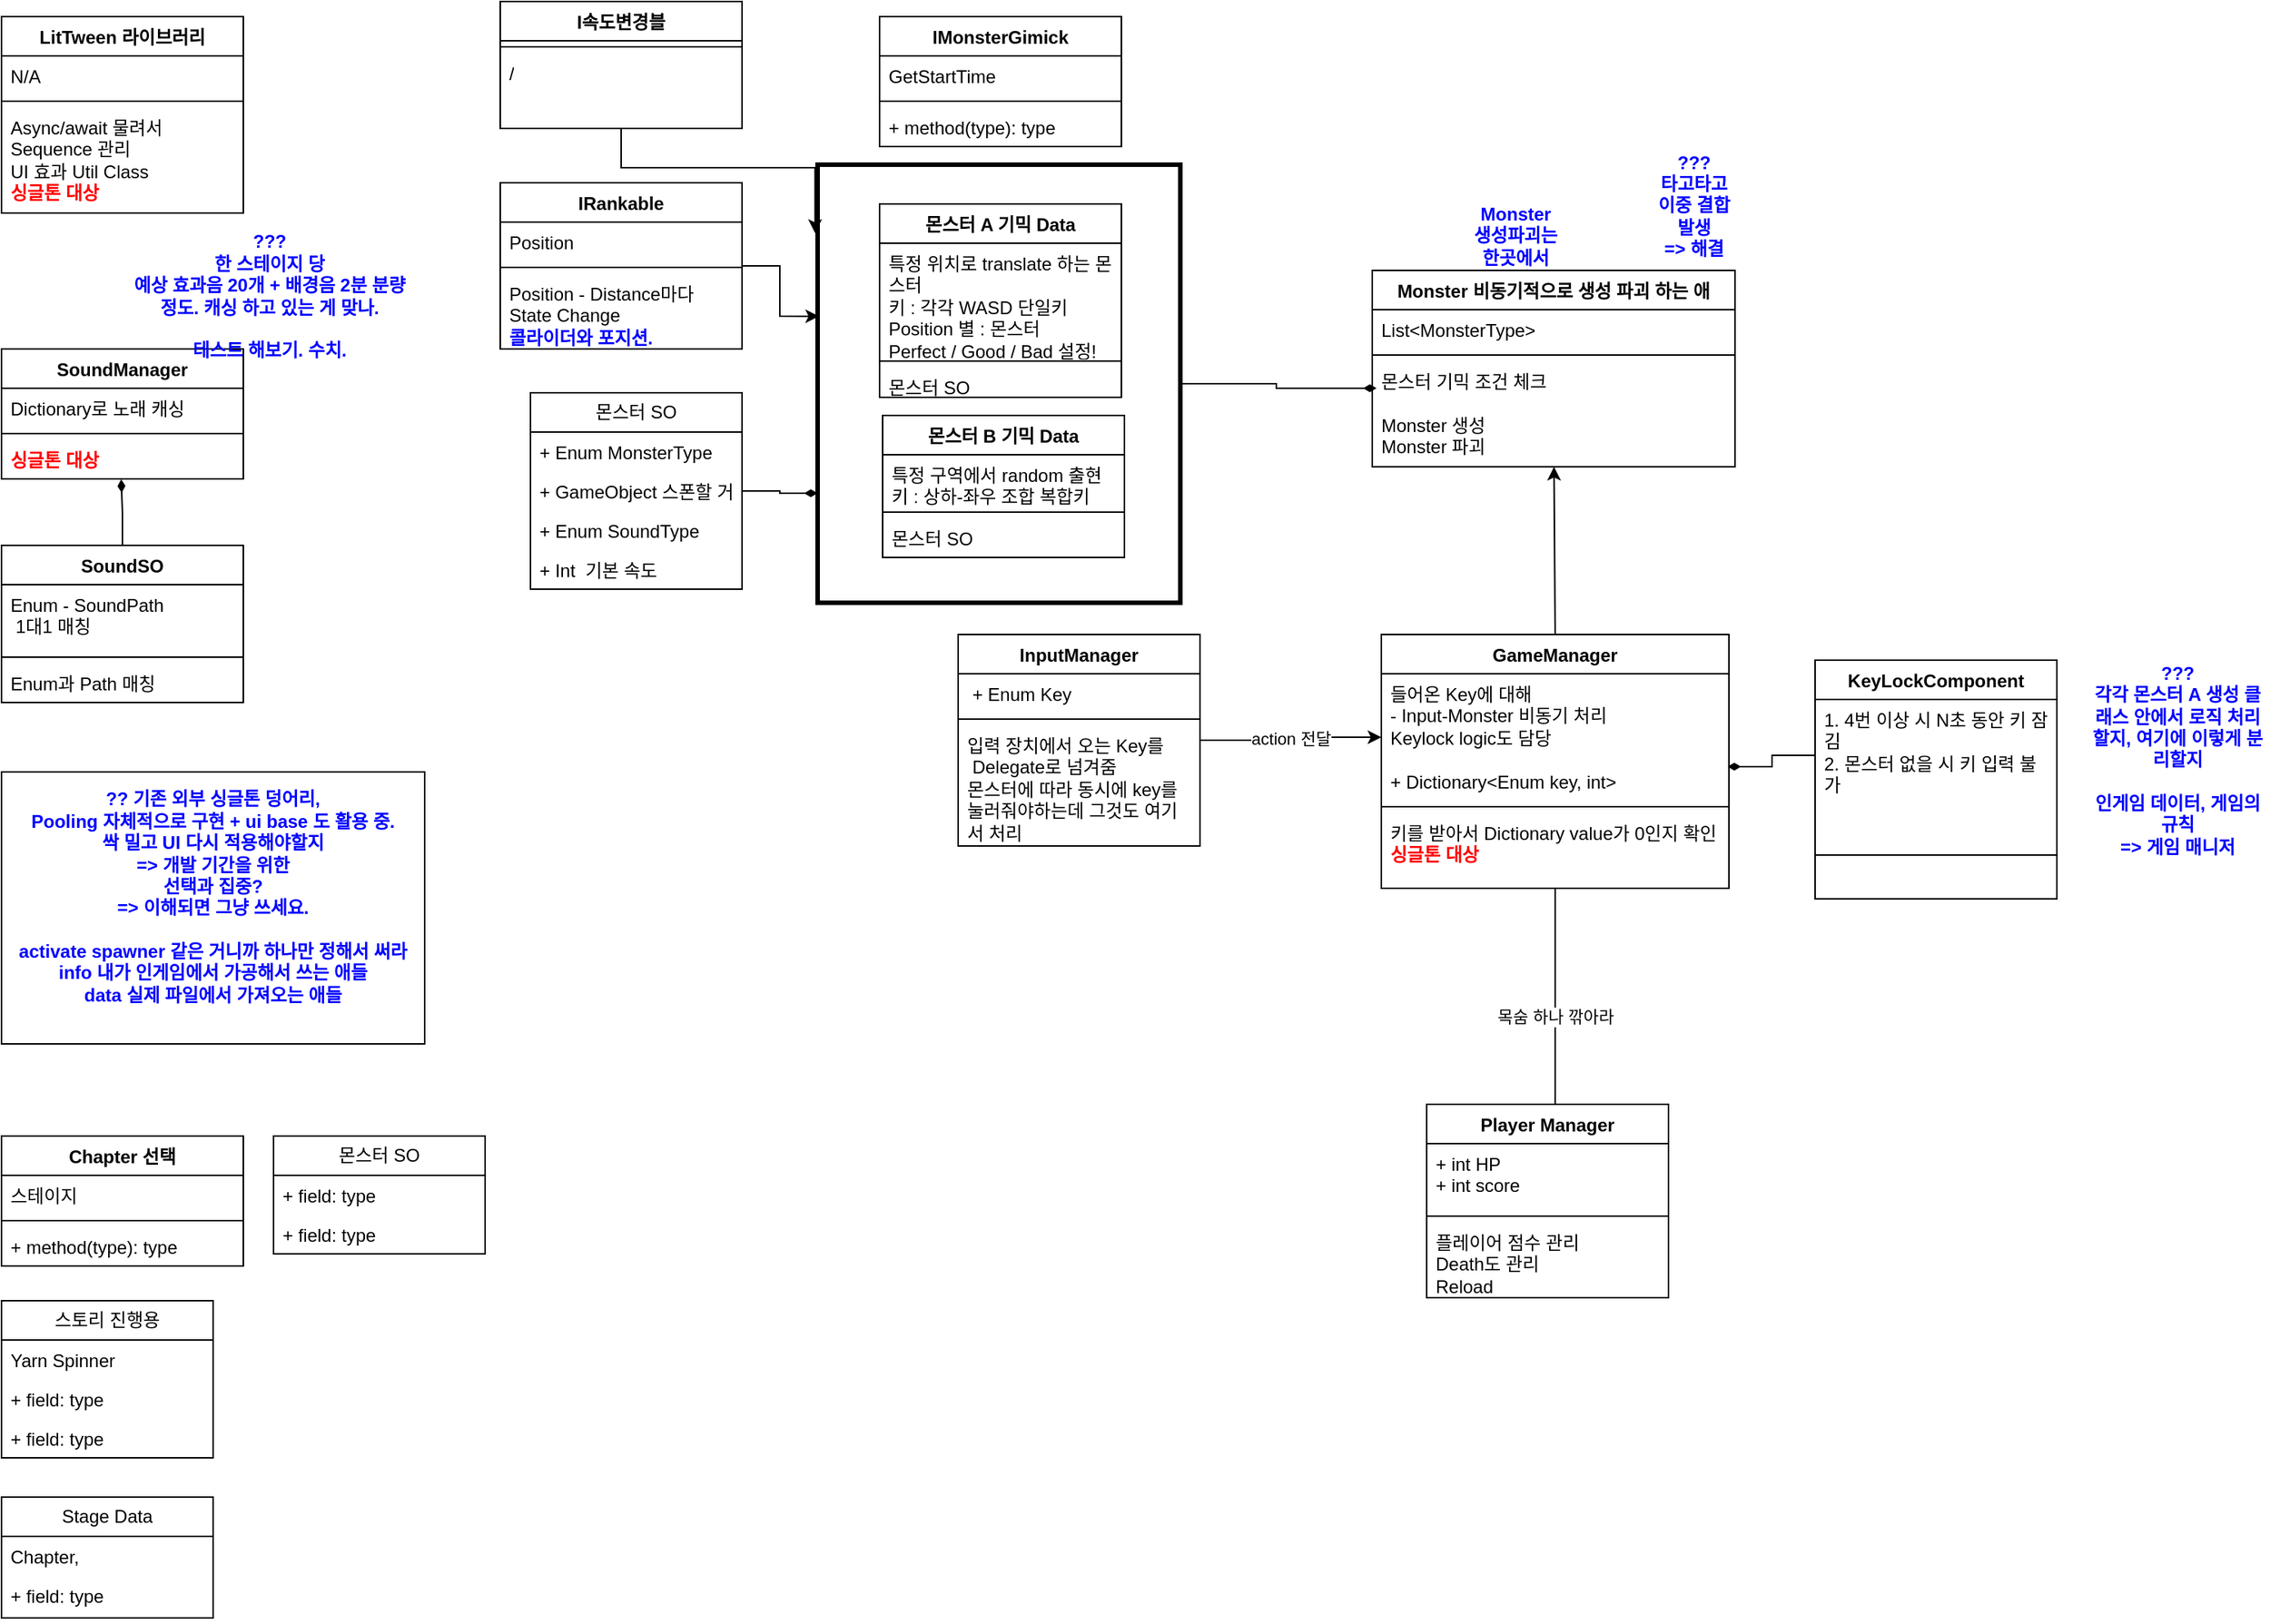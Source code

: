 <mxfile version="28.0.7">
  <diagram id="C5RBs43oDa-KdzZeNtuy" name="Page-1">
    <mxGraphModel dx="1432" dy="289" grid="1" gridSize="10" guides="1" tooltips="1" connect="1" arrows="1" fold="1" page="1" pageScale="1" pageWidth="827" pageHeight="1169" math="0" shadow="0">
      <root>
        <mxCell id="WIyWlLk6GJQsqaUBKTNV-0" />
        <mxCell id="WIyWlLk6GJQsqaUBKTNV-1" parent="WIyWlLk6GJQsqaUBKTNV-0" />
        <mxCell id="eRDrsS0399DTs5JLJluZ-113" value="" style="rounded=0;whiteSpace=wrap;html=1;fillColor=none;strokeWidth=3;" vertex="1" parent="WIyWlLk6GJQsqaUBKTNV-1">
          <mxGeometry x="-220" y="178" width="240" height="290" as="geometry" />
        </mxCell>
        <mxCell id="eRDrsS0399DTs5JLJluZ-138" style="edgeStyle=orthogonalEdgeStyle;rounded=0;orthogonalLoop=1;jettySize=auto;html=1;entryX=0;entryY=0.75;entryDx=0;entryDy=0;endArrow=diamondThin;endFill=1;" edge="1" parent="WIyWlLk6GJQsqaUBKTNV-1" source="eRDrsS0399DTs5JLJluZ-15" target="eRDrsS0399DTs5JLJluZ-113">
          <mxGeometry relative="1" as="geometry" />
        </mxCell>
        <mxCell id="eRDrsS0399DTs5JLJluZ-15" value="몬스터 SO" style="swimlane;fontStyle=0;childLayout=stackLayout;horizontal=1;startSize=26;fillColor=none;horizontalStack=0;resizeParent=1;resizeParentMax=0;resizeLast=0;collapsible=1;marginBottom=0;whiteSpace=wrap;html=1;" vertex="1" parent="WIyWlLk6GJQsqaUBKTNV-1">
          <mxGeometry x="-410" y="329" width="140" height="130" as="geometry" />
        </mxCell>
        <mxCell id="eRDrsS0399DTs5JLJluZ-16" value="+ Enum MonsterType" style="text;strokeColor=none;fillColor=none;align=left;verticalAlign=top;spacingLeft=4;spacingRight=4;overflow=hidden;rotatable=0;points=[[0,0.5],[1,0.5]];portConstraint=eastwest;whiteSpace=wrap;html=1;" vertex="1" parent="eRDrsS0399DTs5JLJluZ-15">
          <mxGeometry y="26" width="140" height="26" as="geometry" />
        </mxCell>
        <mxCell id="eRDrsS0399DTs5JLJluZ-17" value="+ GameObject 스폰할 거" style="text;strokeColor=none;fillColor=none;align=left;verticalAlign=top;spacingLeft=4;spacingRight=4;overflow=hidden;rotatable=0;points=[[0,0.5],[1,0.5]];portConstraint=eastwest;whiteSpace=wrap;html=1;" vertex="1" parent="eRDrsS0399DTs5JLJluZ-15">
          <mxGeometry y="52" width="140" height="26" as="geometry" />
        </mxCell>
        <mxCell id="eRDrsS0399DTs5JLJluZ-18" value="+ Enum SoundType" style="text;strokeColor=none;fillColor=none;align=left;verticalAlign=top;spacingLeft=4;spacingRight=4;overflow=hidden;rotatable=0;points=[[0,0.5],[1,0.5]];portConstraint=eastwest;whiteSpace=wrap;html=1;" vertex="1" parent="eRDrsS0399DTs5JLJluZ-15">
          <mxGeometry y="78" width="140" height="26" as="geometry" />
        </mxCell>
        <mxCell id="eRDrsS0399DTs5JLJluZ-130" value="+ Int&amp;nbsp; 기본 속도" style="text;strokeColor=none;fillColor=none;align=left;verticalAlign=top;spacingLeft=4;spacingRight=4;overflow=hidden;rotatable=0;points=[[0,0.5],[1,0.5]];portConstraint=eastwest;whiteSpace=wrap;html=1;" vertex="1" parent="eRDrsS0399DTs5JLJluZ-15">
          <mxGeometry y="104" width="140" height="26" as="geometry" />
        </mxCell>
        <mxCell id="eRDrsS0399DTs5JLJluZ-143" value="action 전달" style="edgeStyle=orthogonalEdgeStyle;rounded=0;orthogonalLoop=1;jettySize=auto;html=1;entryX=0;entryY=0.5;entryDx=0;entryDy=0;" edge="1" parent="WIyWlLk6GJQsqaUBKTNV-1" source="eRDrsS0399DTs5JLJluZ-20" target="eRDrsS0399DTs5JLJluZ-140">
          <mxGeometry relative="1" as="geometry" />
        </mxCell>
        <mxCell id="eRDrsS0399DTs5JLJluZ-20" value="InputManager" style="swimlane;fontStyle=1;align=center;verticalAlign=top;childLayout=stackLayout;horizontal=1;startSize=26;horizontalStack=0;resizeParent=1;resizeParentMax=0;resizeLast=0;collapsible=1;marginBottom=0;whiteSpace=wrap;html=1;" vertex="1" parent="WIyWlLk6GJQsqaUBKTNV-1">
          <mxGeometry x="-127" y="489" width="160" height="140" as="geometry" />
        </mxCell>
        <mxCell id="eRDrsS0399DTs5JLJluZ-21" value="&amp;nbsp;+ Enum Key" style="text;strokeColor=none;fillColor=none;align=left;verticalAlign=top;spacingLeft=4;spacingRight=4;overflow=hidden;rotatable=0;points=[[0,0.5],[1,0.5]];portConstraint=eastwest;whiteSpace=wrap;html=1;" vertex="1" parent="eRDrsS0399DTs5JLJluZ-20">
          <mxGeometry y="26" width="160" height="26" as="geometry" />
        </mxCell>
        <mxCell id="eRDrsS0399DTs5JLJluZ-22" value="" style="line;strokeWidth=1;fillColor=none;align=left;verticalAlign=middle;spacingTop=-1;spacingLeft=3;spacingRight=3;rotatable=0;labelPosition=right;points=[];portConstraint=eastwest;strokeColor=inherit;" vertex="1" parent="eRDrsS0399DTs5JLJluZ-20">
          <mxGeometry y="52" width="160" height="8" as="geometry" />
        </mxCell>
        <mxCell id="eRDrsS0399DTs5JLJluZ-23" value="입력 장치에서 오는 Key를&amp;nbsp;&lt;br&gt;&amp;nbsp;Delegate로 넘겨줌&lt;br&gt;몬스터에 따라 동시에 key를 눌러줘야하는데 그것도 여기서 처리" style="text;strokeColor=none;fillColor=none;align=left;verticalAlign=top;spacingLeft=4;spacingRight=4;overflow=hidden;rotatable=0;points=[[0,0.5],[1,0.5]];portConstraint=eastwest;whiteSpace=wrap;html=1;" vertex="1" parent="eRDrsS0399DTs5JLJluZ-20">
          <mxGeometry y="60" width="160" height="80" as="geometry" />
        </mxCell>
        <mxCell id="eRDrsS0399DTs5JLJluZ-66" value="목숨 하나 깎아라" style="edgeStyle=orthogonalEdgeStyle;rounded=0;orthogonalLoop=1;jettySize=auto;html=1;" edge="1" parent="WIyWlLk6GJQsqaUBKTNV-1" source="eRDrsS0399DTs5JLJluZ-142" target="eRDrsS0399DTs5JLJluZ-62">
          <mxGeometry relative="1" as="geometry">
            <Array as="points">
              <mxPoint x="268" y="750" />
              <mxPoint x="268" y="750" />
            </Array>
          </mxGeometry>
        </mxCell>
        <mxCell id="eRDrsS0399DTs5JLJluZ-41" value="&lt;b&gt;&lt;font style=&quot;color: rgb(0, 0, 255);&quot;&gt;???&lt;br&gt;타고타고&lt;br&gt;이중 결합 발생&lt;br&gt;=&amp;gt; 해결&lt;/font&gt;&lt;/b&gt;" style="text;html=1;align=center;verticalAlign=middle;whiteSpace=wrap;rounded=0;" vertex="1" parent="WIyWlLk6GJQsqaUBKTNV-1">
          <mxGeometry x="330" y="190" width="60" height="30" as="geometry" />
        </mxCell>
        <mxCell id="eRDrsS0399DTs5JLJluZ-47" value="LitTween 라이브러리" style="swimlane;fontStyle=1;align=center;verticalAlign=top;childLayout=stackLayout;horizontal=1;startSize=26;horizontalStack=0;resizeParent=1;resizeParentMax=0;resizeLast=0;collapsible=1;marginBottom=0;whiteSpace=wrap;html=1;" vertex="1" parent="WIyWlLk6GJQsqaUBKTNV-1">
          <mxGeometry x="-760" y="80" width="160" height="130" as="geometry" />
        </mxCell>
        <mxCell id="eRDrsS0399DTs5JLJluZ-48" value="N/A" style="text;strokeColor=none;fillColor=none;align=left;verticalAlign=top;spacingLeft=4;spacingRight=4;overflow=hidden;rotatable=0;points=[[0,0.5],[1,0.5]];portConstraint=eastwest;whiteSpace=wrap;html=1;" vertex="1" parent="eRDrsS0399DTs5JLJluZ-47">
          <mxGeometry y="26" width="160" height="26" as="geometry" />
        </mxCell>
        <mxCell id="eRDrsS0399DTs5JLJluZ-49" value="" style="line;strokeWidth=1;fillColor=none;align=left;verticalAlign=middle;spacingTop=-1;spacingLeft=3;spacingRight=3;rotatable=0;labelPosition=right;points=[];portConstraint=eastwest;strokeColor=inherit;" vertex="1" parent="eRDrsS0399DTs5JLJluZ-47">
          <mxGeometry y="52" width="160" height="8" as="geometry" />
        </mxCell>
        <mxCell id="eRDrsS0399DTs5JLJluZ-50" value="Async/await 물려서&lt;br&gt;Sequence 관리&lt;div&gt;UI 효과 Util Class&lt;/div&gt;&lt;div&gt;&lt;b&gt;&lt;font style=&quot;color: rgb(255, 0, 0);&quot;&gt;싱글톤 대상&lt;/font&gt;&lt;/b&gt;&lt;/div&gt;" style="text;strokeColor=none;fillColor=none;align=left;verticalAlign=top;spacingLeft=4;spacingRight=4;overflow=hidden;rotatable=0;points=[[0,0.5],[1,0.5]];portConstraint=eastwest;whiteSpace=wrap;html=1;" vertex="1" parent="eRDrsS0399DTs5JLJluZ-47">
          <mxGeometry y="60" width="160" height="70" as="geometry" />
        </mxCell>
        <mxCell id="eRDrsS0399DTs5JLJluZ-51" value="SoundManager" style="swimlane;fontStyle=1;align=center;verticalAlign=top;childLayout=stackLayout;horizontal=1;startSize=26;horizontalStack=0;resizeParent=1;resizeParentMax=0;resizeLast=0;collapsible=1;marginBottom=0;whiteSpace=wrap;html=1;" vertex="1" parent="WIyWlLk6GJQsqaUBKTNV-1">
          <mxGeometry x="-760" y="300" width="160" height="86" as="geometry" />
        </mxCell>
        <mxCell id="eRDrsS0399DTs5JLJluZ-52" value="Dictionary로 노래 캐싱" style="text;strokeColor=none;fillColor=none;align=left;verticalAlign=top;spacingLeft=4;spacingRight=4;overflow=hidden;rotatable=0;points=[[0,0.5],[1,0.5]];portConstraint=eastwest;whiteSpace=wrap;html=1;" vertex="1" parent="eRDrsS0399DTs5JLJluZ-51">
          <mxGeometry y="26" width="160" height="26" as="geometry" />
        </mxCell>
        <mxCell id="eRDrsS0399DTs5JLJluZ-53" value="" style="line;strokeWidth=1;fillColor=none;align=left;verticalAlign=middle;spacingTop=-1;spacingLeft=3;spacingRight=3;rotatable=0;labelPosition=right;points=[];portConstraint=eastwest;strokeColor=inherit;" vertex="1" parent="eRDrsS0399DTs5JLJluZ-51">
          <mxGeometry y="52" width="160" height="8" as="geometry" />
        </mxCell>
        <mxCell id="eRDrsS0399DTs5JLJluZ-54" value="&lt;div&gt;&lt;b style=&quot;background-color: transparent; color: light-dark(rgb(0, 0, 0), rgb(255, 255, 255));&quot;&gt;&lt;font style=&quot;color: rgb(255, 0, 0);&quot;&gt;싱글톤 대상&lt;/font&gt;&lt;/b&gt;&lt;/div&gt;" style="text;strokeColor=none;fillColor=none;align=left;verticalAlign=top;spacingLeft=4;spacingRight=4;overflow=hidden;rotatable=0;points=[[0,0.5],[1,0.5]];portConstraint=eastwest;whiteSpace=wrap;html=1;" vertex="1" parent="eRDrsS0399DTs5JLJluZ-51">
          <mxGeometry y="60" width="160" height="26" as="geometry" />
        </mxCell>
        <mxCell id="eRDrsS0399DTs5JLJluZ-55" value="SoundSO" style="swimlane;fontStyle=1;align=center;verticalAlign=top;childLayout=stackLayout;horizontal=1;startSize=26;horizontalStack=0;resizeParent=1;resizeParentMax=0;resizeLast=0;collapsible=1;marginBottom=0;whiteSpace=wrap;html=1;" vertex="1" parent="WIyWlLk6GJQsqaUBKTNV-1">
          <mxGeometry x="-760" y="430" width="160" height="104" as="geometry" />
        </mxCell>
        <mxCell id="eRDrsS0399DTs5JLJluZ-56" value="Enum - SoundPath&lt;br&gt;&amp;nbsp;1대1 매칭" style="text;strokeColor=none;fillColor=none;align=left;verticalAlign=top;spacingLeft=4;spacingRight=4;overflow=hidden;rotatable=0;points=[[0,0.5],[1,0.5]];portConstraint=eastwest;whiteSpace=wrap;html=1;" vertex="1" parent="eRDrsS0399DTs5JLJluZ-55">
          <mxGeometry y="26" width="160" height="44" as="geometry" />
        </mxCell>
        <mxCell id="eRDrsS0399DTs5JLJluZ-57" value="" style="line;strokeWidth=1;fillColor=none;align=left;verticalAlign=middle;spacingTop=-1;spacingLeft=3;spacingRight=3;rotatable=0;labelPosition=right;points=[];portConstraint=eastwest;strokeColor=inherit;" vertex="1" parent="eRDrsS0399DTs5JLJluZ-55">
          <mxGeometry y="70" width="160" height="8" as="geometry" />
        </mxCell>
        <mxCell id="eRDrsS0399DTs5JLJluZ-58" value="&lt;font style=&quot;color: rgb(0, 0, 0);&quot;&gt;Enum과 Path 매칭&lt;/font&gt;" style="text;strokeColor=none;fillColor=none;align=left;verticalAlign=top;spacingLeft=4;spacingRight=4;overflow=hidden;rotatable=0;points=[[0,0.5],[1,0.5]];portConstraint=eastwest;whiteSpace=wrap;html=1;" vertex="1" parent="eRDrsS0399DTs5JLJluZ-55">
          <mxGeometry y="78" width="160" height="26" as="geometry" />
        </mxCell>
        <mxCell id="eRDrsS0399DTs5JLJluZ-59" style="edgeStyle=orthogonalEdgeStyle;rounded=0;orthogonalLoop=1;jettySize=auto;html=1;entryX=0.495;entryY=1.011;entryDx=0;entryDy=0;entryPerimeter=0;endArrow=diamondThin;endFill=1;" edge="1" parent="WIyWlLk6GJQsqaUBKTNV-1" source="eRDrsS0399DTs5JLJluZ-55" target="eRDrsS0399DTs5JLJluZ-54">
          <mxGeometry relative="1" as="geometry" />
        </mxCell>
        <mxCell id="eRDrsS0399DTs5JLJluZ-61" value="Player Manager" style="swimlane;fontStyle=1;align=center;verticalAlign=top;childLayout=stackLayout;horizontal=1;startSize=26;horizontalStack=0;resizeParent=1;resizeParentMax=0;resizeLast=0;collapsible=1;marginBottom=0;whiteSpace=wrap;html=1;" vertex="1" parent="WIyWlLk6GJQsqaUBKTNV-1">
          <mxGeometry x="183" y="800" width="160" height="128" as="geometry" />
        </mxCell>
        <mxCell id="eRDrsS0399DTs5JLJluZ-62" value="+ int HP&lt;br&gt;+ int score" style="text;strokeColor=none;fillColor=none;align=left;verticalAlign=top;spacingLeft=4;spacingRight=4;overflow=hidden;rotatable=0;points=[[0,0.5],[1,0.5]];portConstraint=eastwest;whiteSpace=wrap;html=1;" vertex="1" parent="eRDrsS0399DTs5JLJluZ-61">
          <mxGeometry y="26" width="160" height="44" as="geometry" />
        </mxCell>
        <mxCell id="eRDrsS0399DTs5JLJluZ-63" value="" style="line;strokeWidth=1;fillColor=none;align=left;verticalAlign=middle;spacingTop=-1;spacingLeft=3;spacingRight=3;rotatable=0;labelPosition=right;points=[];portConstraint=eastwest;strokeColor=inherit;" vertex="1" parent="eRDrsS0399DTs5JLJluZ-61">
          <mxGeometry y="70" width="160" height="8" as="geometry" />
        </mxCell>
        <mxCell id="eRDrsS0399DTs5JLJluZ-64" value="플레이어 점수 관리&lt;br&gt;Death도 관리&lt;br&gt;Reload" style="text;strokeColor=none;fillColor=none;align=left;verticalAlign=top;spacingLeft=4;spacingRight=4;overflow=hidden;rotatable=0;points=[[0,0.5],[1,0.5]];portConstraint=eastwest;whiteSpace=wrap;html=1;" vertex="1" parent="eRDrsS0399DTs5JLJluZ-61">
          <mxGeometry y="78" width="160" height="50" as="geometry" />
        </mxCell>
        <mxCell id="eRDrsS0399DTs5JLJluZ-68" value="&lt;b&gt;&lt;font style=&quot;color: rgb(0, 0, 255);&quot;&gt;?? 기존 외부 싱글톤 덩어리,&lt;br&gt;Pooling 자체적으로 구현 + ui base 도 활용 중.&lt;br&gt;싹 밀고 UI 다시 적용해야할지&lt;br&gt;=&amp;gt; 개발 기간을 위한 &lt;br&gt;선택과 집중?&lt;br&gt;&lt;/font&gt;&lt;/b&gt;&lt;div&gt;&lt;b&gt;&lt;font style=&quot;color: rgb(0, 0, 255);&quot;&gt;=&amp;gt; 이해되면 그냥 쓰세요.&lt;/font&gt;&lt;/b&gt;&lt;/div&gt;&lt;div&gt;&lt;b&gt;&lt;font style=&quot;color: rgb(0, 0, 255);&quot;&gt;&lt;br&gt;&lt;/font&gt;&lt;/b&gt;&lt;/div&gt;&lt;div&gt;&lt;font style=&quot;color: rgb(0, 0, 255);&quot;&gt;&lt;div style=&quot;&quot;&gt;&lt;font color=&quot;#0000ff&quot;&gt;&lt;b&gt;activate spawner 같은 거니까 하나만 정해서 써라&lt;/b&gt;&lt;/font&gt;&lt;/div&gt;&lt;div style=&quot;&quot;&gt;&lt;font color=&quot;#0000ff&quot;&gt;&lt;b&gt;info 내가 인게임에서 가공해서 쓰는 애들&lt;/b&gt;&lt;/font&gt;&lt;/div&gt;&lt;div style=&quot;&quot;&gt;&lt;font color=&quot;#0000ff&quot;&gt;&lt;b&gt;data 실제 파일에서 가져오는 애들&lt;/b&gt;&lt;/font&gt;&lt;/div&gt;&lt;div style=&quot;color: light-dark(rgb(0, 0, 255), rgb(205, 205, 255)); font-weight: bold;&quot;&gt;&lt;br&gt;&lt;/div&gt;&lt;/font&gt;&lt;/div&gt;" style="rounded=0;whiteSpace=wrap;html=1;" vertex="1" parent="WIyWlLk6GJQsqaUBKTNV-1">
          <mxGeometry x="-760" y="580" width="280" height="180" as="geometry" />
        </mxCell>
        <mxCell id="eRDrsS0399DTs5JLJluZ-74" value="&lt;b&gt;&lt;font&gt;&lt;font style=&quot;color: rgb(0, 0, 255);&quot;&gt;???&lt;br&gt;한 스테이지 당 &lt;br&gt;예상 효과음 20개 + 배경음 2분 분량 정도. 캐싱 하고 있는 게 맞나.&lt;br&gt;&lt;br&gt;테스트 해보기. 수치.&lt;/font&gt;&lt;br&gt;&lt;/font&gt;&lt;/b&gt;" style="text;html=1;align=center;verticalAlign=middle;whiteSpace=wrap;rounded=0;" vertex="1" parent="WIyWlLk6GJQsqaUBKTNV-1">
          <mxGeometry x="-680" y="250" width="195" height="30" as="geometry" />
        </mxCell>
        <mxCell id="eRDrsS0399DTs5JLJluZ-76" value="KeyLockComponent" style="swimlane;fontStyle=1;align=center;verticalAlign=top;childLayout=stackLayout;horizontal=1;startSize=26;horizontalStack=0;resizeParent=1;resizeParentMax=0;resizeLast=0;collapsible=1;marginBottom=0;whiteSpace=wrap;html=1;" vertex="1" parent="WIyWlLk6GJQsqaUBKTNV-1">
          <mxGeometry x="440" y="506" width="160" height="158" as="geometry" />
        </mxCell>
        <mxCell id="eRDrsS0399DTs5JLJluZ-77" value="1. 4번 이상 시 N초 동안 키 잠김&lt;br&gt;2. 몬스터 없을 시 키 입력 불가" style="text;strokeColor=none;fillColor=none;align=left;verticalAlign=top;spacingLeft=4;spacingRight=4;overflow=hidden;rotatable=0;points=[[0,0.5],[1,0.5]];portConstraint=eastwest;whiteSpace=wrap;html=1;" vertex="1" parent="eRDrsS0399DTs5JLJluZ-76">
          <mxGeometry y="26" width="160" height="74" as="geometry" />
        </mxCell>
        <mxCell id="eRDrsS0399DTs5JLJluZ-78" value="" style="line;strokeWidth=1;fillColor=none;align=left;verticalAlign=middle;spacingTop=-1;spacingLeft=3;spacingRight=3;rotatable=0;labelPosition=right;points=[];portConstraint=eastwest;strokeColor=inherit;" vertex="1" parent="eRDrsS0399DTs5JLJluZ-76">
          <mxGeometry y="100" width="160" height="58" as="geometry" />
        </mxCell>
        <mxCell id="eRDrsS0399DTs5JLJluZ-84" value="&lt;b&gt;&lt;font style=&quot;color: rgb(0, 0, 255);&quot;&gt;???&lt;br&gt;각각 몬스터 A 생성 클래스 안에서 로직 처리할지, 여기에 이렇게 분리할지&lt;br&gt;&lt;br&gt;인게임 데이터, 게임의 규칙&lt;br&gt;&lt;/font&gt;&lt;/b&gt;&lt;div&gt;&lt;b&gt;&lt;font style=&quot;color: rgb(0, 0, 255);&quot;&gt;=&amp;gt; 게임 매니저&lt;/font&gt;&lt;/b&gt;&lt;/div&gt;" style="text;html=1;align=center;verticalAlign=middle;whiteSpace=wrap;rounded=0;" vertex="1" parent="WIyWlLk6GJQsqaUBKTNV-1">
          <mxGeometry x="620" y="559" width="120" height="26" as="geometry" />
        </mxCell>
        <mxCell id="eRDrsS0399DTs5JLJluZ-87" value="&lt;span style=&quot;text-wrap-mode: nowrap;&quot;&gt;&lt;b&gt;&lt;font style=&quot;color: rgb(0, 0, 255);&quot;&gt;Monster 생성파괴는 한곳에서 하기!&lt;/font&gt;&lt;/b&gt;&lt;/span&gt;" style="text;html=1;align=center;verticalAlign=middle;whiteSpace=wrap;rounded=0;" vertex="1" parent="WIyWlLk6GJQsqaUBKTNV-1">
          <mxGeometry x="212" y="217" width="60" height="30" as="geometry" />
        </mxCell>
        <mxCell id="eRDrsS0399DTs5JLJluZ-95" value="몬스터 A 기믹 Data" style="swimlane;fontStyle=1;align=center;verticalAlign=top;childLayout=stackLayout;horizontal=1;startSize=26;horizontalStack=0;resizeParent=1;resizeParentMax=0;resizeLast=0;collapsible=1;marginBottom=0;whiteSpace=wrap;html=1;" vertex="1" parent="WIyWlLk6GJQsqaUBKTNV-1">
          <mxGeometry x="-179" y="204" width="160" height="128" as="geometry" />
        </mxCell>
        <mxCell id="eRDrsS0399DTs5JLJluZ-96" value="&lt;span style=&quot;text-wrap-mode: nowrap;&quot;&gt;특정 위치로 translate 하는 몬스터&lt;/span&gt;&lt;br style=&quot;padding: 0px; margin: 0px; text-wrap-mode: nowrap;&quot;&gt;&lt;span style=&quot;text-wrap-mode: nowrap;&quot;&gt;키 : 각각 WASD 단일키&lt;/span&gt;&lt;br style=&quot;padding: 0px; margin: 0px; text-wrap-mode: nowrap;&quot;&gt;&lt;span style=&quot;text-wrap-mode: nowrap;&quot;&gt;Position 별 : 몬스터&amp;nbsp;&lt;/span&gt;&lt;br style=&quot;padding: 0px; margin: 0px; text-wrap-mode: nowrap;&quot;&gt;&lt;span style=&quot;text-wrap-mode: nowrap;&quot;&gt;Perfect / Good / Bad 설정!&lt;br&gt;&lt;/span&gt;" style="text;strokeColor=none;fillColor=none;align=left;verticalAlign=top;spacingLeft=4;spacingRight=4;overflow=hidden;rotatable=0;points=[[0,0.5],[1,0.5]];portConstraint=eastwest;whiteSpace=wrap;html=1;" vertex="1" parent="eRDrsS0399DTs5JLJluZ-95">
          <mxGeometry y="26" width="160" height="74" as="geometry" />
        </mxCell>
        <mxCell id="eRDrsS0399DTs5JLJluZ-97" value="" style="line;strokeWidth=1;fillColor=none;align=left;verticalAlign=middle;spacingTop=-1;spacingLeft=3;spacingRight=3;rotatable=0;labelPosition=right;points=[];portConstraint=eastwest;strokeColor=inherit;" vertex="1" parent="eRDrsS0399DTs5JLJluZ-95">
          <mxGeometry y="100" width="160" height="8" as="geometry" />
        </mxCell>
        <mxCell id="eRDrsS0399DTs5JLJluZ-98" value="&lt;span style=&quot;text-wrap-mode: nowrap;&quot;&gt;몬스터 SO&lt;/span&gt;" style="text;strokeColor=none;fillColor=none;align=left;verticalAlign=top;spacingLeft=4;spacingRight=4;overflow=hidden;rotatable=0;points=[[0,0.5],[1,0.5]];portConstraint=eastwest;whiteSpace=wrap;html=1;" vertex="1" parent="eRDrsS0399DTs5JLJluZ-95">
          <mxGeometry y="108" width="160" height="20" as="geometry" />
        </mxCell>
        <mxCell id="eRDrsS0399DTs5JLJluZ-100" value="&lt;span style=&quot;text-wrap-mode: nowrap;&quot;&gt;몬스터 B 기믹 Data&lt;/span&gt;" style="swimlane;fontStyle=1;align=center;verticalAlign=top;childLayout=stackLayout;horizontal=1;startSize=26;horizontalStack=0;resizeParent=1;resizeParentMax=0;resizeLast=0;collapsible=1;marginBottom=0;whiteSpace=wrap;html=1;" vertex="1" parent="WIyWlLk6GJQsqaUBKTNV-1">
          <mxGeometry x="-177" y="344" width="160" height="94" as="geometry" />
        </mxCell>
        <mxCell id="eRDrsS0399DTs5JLJluZ-101" value="&lt;span style=&quot;text-wrap-mode: nowrap;&quot;&gt;특정 구역에서 random 출현&lt;/span&gt;&lt;br style=&quot;padding: 0px; margin: 0px; text-wrap-mode: nowrap;&quot;&gt;&lt;span style=&quot;text-wrap-mode: nowrap;&quot;&gt;키 : 상하-좌우 조합 복합키&lt;/span&gt;" style="text;strokeColor=none;fillColor=none;align=left;verticalAlign=top;spacingLeft=4;spacingRight=4;overflow=hidden;rotatable=0;points=[[0,0.5],[1,0.5]];portConstraint=eastwest;whiteSpace=wrap;html=1;" vertex="1" parent="eRDrsS0399DTs5JLJluZ-100">
          <mxGeometry y="26" width="160" height="34" as="geometry" />
        </mxCell>
        <mxCell id="eRDrsS0399DTs5JLJluZ-102" value="" style="line;strokeWidth=1;fillColor=none;align=left;verticalAlign=middle;spacingTop=-1;spacingLeft=3;spacingRight=3;rotatable=0;labelPosition=right;points=[];portConstraint=eastwest;strokeColor=inherit;" vertex="1" parent="eRDrsS0399DTs5JLJluZ-100">
          <mxGeometry y="60" width="160" height="8" as="geometry" />
        </mxCell>
        <mxCell id="eRDrsS0399DTs5JLJluZ-103" value="&lt;span style=&quot;text-wrap-mode: nowrap;&quot;&gt;몬스터 SO&lt;/span&gt;" style="text;strokeColor=none;fillColor=none;align=left;verticalAlign=top;spacingLeft=4;spacingRight=4;overflow=hidden;rotatable=0;points=[[0,0.5],[1,0.5]];portConstraint=eastwest;whiteSpace=wrap;html=1;" vertex="1" parent="eRDrsS0399DTs5JLJluZ-100">
          <mxGeometry y="68" width="160" height="26" as="geometry" />
        </mxCell>
        <mxCell id="eRDrsS0399DTs5JLJluZ-104" value="Monster 비동기적으로 생성 파괴 하는 애" style="swimlane;fontStyle=1;align=center;verticalAlign=top;childLayout=stackLayout;horizontal=1;startSize=26;horizontalStack=0;resizeParent=1;resizeParentMax=0;resizeLast=0;collapsible=1;marginBottom=0;whiteSpace=wrap;html=1;" vertex="1" parent="WIyWlLk6GJQsqaUBKTNV-1">
          <mxGeometry x="147" y="248" width="240" height="130" as="geometry" />
        </mxCell>
        <mxCell id="eRDrsS0399DTs5JLJluZ-105" value="List&amp;lt;MonsterType&amp;gt;" style="text;strokeColor=none;fillColor=none;align=left;verticalAlign=top;spacingLeft=4;spacingRight=4;overflow=hidden;rotatable=0;points=[[0,0.5],[1,0.5]];portConstraint=eastwest;whiteSpace=wrap;html=1;" vertex="1" parent="eRDrsS0399DTs5JLJluZ-104">
          <mxGeometry y="26" width="240" height="26" as="geometry" />
        </mxCell>
        <mxCell id="eRDrsS0399DTs5JLJluZ-106" value="" style="line;strokeWidth=1;fillColor=none;align=left;verticalAlign=middle;spacingTop=-1;spacingLeft=3;spacingRight=3;rotatable=0;labelPosition=right;points=[];portConstraint=eastwest;strokeColor=inherit;" vertex="1" parent="eRDrsS0399DTs5JLJluZ-104">
          <mxGeometry y="52" width="240" height="8" as="geometry" />
        </mxCell>
        <mxCell id="eRDrsS0399DTs5JLJluZ-107" value="몬스터 기믹 조건 체크&lt;br&gt;&lt;br&gt;Monster 생성&lt;div&gt;Monster 파괴&lt;br&gt;&lt;/div&gt;" style="text;strokeColor=none;fillColor=none;align=left;verticalAlign=top;spacingLeft=4;spacingRight=4;overflow=hidden;rotatable=0;points=[[0,0.5],[1,0.5]];portConstraint=eastwest;whiteSpace=wrap;html=1;" vertex="1" parent="eRDrsS0399DTs5JLJluZ-104">
          <mxGeometry y="60" width="240" height="70" as="geometry" />
        </mxCell>
        <mxCell id="eRDrsS0399DTs5JLJluZ-108" value="IMonsterGimick" style="swimlane;fontStyle=1;align=center;verticalAlign=top;childLayout=stackLayout;horizontal=1;startSize=26;horizontalStack=0;resizeParent=1;resizeParentMax=0;resizeLast=0;collapsible=1;marginBottom=0;whiteSpace=wrap;html=1;" vertex="1" parent="WIyWlLk6GJQsqaUBKTNV-1">
          <mxGeometry x="-179" y="80" width="160" height="86" as="geometry" />
        </mxCell>
        <mxCell id="eRDrsS0399DTs5JLJluZ-109" value="GetStartTime" style="text;strokeColor=none;fillColor=none;align=left;verticalAlign=top;spacingLeft=4;spacingRight=4;overflow=hidden;rotatable=0;points=[[0,0.5],[1,0.5]];portConstraint=eastwest;whiteSpace=wrap;html=1;" vertex="1" parent="eRDrsS0399DTs5JLJluZ-108">
          <mxGeometry y="26" width="160" height="26" as="geometry" />
        </mxCell>
        <mxCell id="eRDrsS0399DTs5JLJluZ-110" value="" style="line;strokeWidth=1;fillColor=none;align=left;verticalAlign=middle;spacingTop=-1;spacingLeft=3;spacingRight=3;rotatable=0;labelPosition=right;points=[];portConstraint=eastwest;strokeColor=inherit;" vertex="1" parent="eRDrsS0399DTs5JLJluZ-108">
          <mxGeometry y="52" width="160" height="8" as="geometry" />
        </mxCell>
        <mxCell id="eRDrsS0399DTs5JLJluZ-111" value="+ method(type): type" style="text;strokeColor=none;fillColor=none;align=left;verticalAlign=top;spacingLeft=4;spacingRight=4;overflow=hidden;rotatable=0;points=[[0,0.5],[1,0.5]];portConstraint=eastwest;whiteSpace=wrap;html=1;" vertex="1" parent="eRDrsS0399DTs5JLJluZ-108">
          <mxGeometry y="60" width="160" height="26" as="geometry" />
        </mxCell>
        <mxCell id="eRDrsS0399DTs5JLJluZ-120" style="edgeStyle=orthogonalEdgeStyle;rounded=0;orthogonalLoop=1;jettySize=auto;html=1;exitX=1;exitY=0.5;exitDx=0;exitDy=0;entryX=0.012;entryY=0.257;entryDx=0;entryDy=0;entryPerimeter=0;endArrow=diamondThin;endFill=1;" edge="1" parent="WIyWlLk6GJQsqaUBKTNV-1" source="eRDrsS0399DTs5JLJluZ-113" target="eRDrsS0399DTs5JLJluZ-107">
          <mxGeometry relative="1" as="geometry" />
        </mxCell>
        <mxCell id="eRDrsS0399DTs5JLJluZ-121" value="IRankable" style="swimlane;fontStyle=1;align=center;verticalAlign=top;childLayout=stackLayout;horizontal=1;startSize=26;horizontalStack=0;resizeParent=1;resizeParentMax=0;resizeLast=0;collapsible=1;marginBottom=0;whiteSpace=wrap;html=1;" vertex="1" parent="WIyWlLk6GJQsqaUBKTNV-1">
          <mxGeometry x="-430" y="190" width="160" height="110" as="geometry" />
        </mxCell>
        <mxCell id="eRDrsS0399DTs5JLJluZ-122" value="Position" style="text;strokeColor=none;fillColor=none;align=left;verticalAlign=top;spacingLeft=4;spacingRight=4;overflow=hidden;rotatable=0;points=[[0,0.5],[1,0.5]];portConstraint=eastwest;whiteSpace=wrap;html=1;" vertex="1" parent="eRDrsS0399DTs5JLJluZ-121">
          <mxGeometry y="26" width="160" height="26" as="geometry" />
        </mxCell>
        <mxCell id="eRDrsS0399DTs5JLJluZ-123" value="" style="line;strokeWidth=1;fillColor=none;align=left;verticalAlign=middle;spacingTop=-1;spacingLeft=3;spacingRight=3;rotatable=0;labelPosition=right;points=[];portConstraint=eastwest;strokeColor=inherit;" vertex="1" parent="eRDrsS0399DTs5JLJluZ-121">
          <mxGeometry y="52" width="160" height="8" as="geometry" />
        </mxCell>
        <mxCell id="eRDrsS0399DTs5JLJluZ-124" value="Position - Distance마다&amp;nbsp;&lt;br&gt;State Change&lt;br&gt;&lt;b style=&quot;text-align: center;&quot;&gt;&lt;font style=&quot;color: rgb(0, 0, 255);&quot;&gt;콜라이더와 포지션.&amp;nbsp;&lt;/font&gt;&lt;/b&gt;" style="text;strokeColor=none;fillColor=none;align=left;verticalAlign=top;spacingLeft=4;spacingRight=4;overflow=hidden;rotatable=0;points=[[0,0.5],[1,0.5]];portConstraint=eastwest;whiteSpace=wrap;html=1;" vertex="1" parent="eRDrsS0399DTs5JLJluZ-121">
          <mxGeometry y="60" width="160" height="50" as="geometry" />
        </mxCell>
        <mxCell id="eRDrsS0399DTs5JLJluZ-131" value="I속도변경블" style="swimlane;fontStyle=1;align=center;verticalAlign=top;childLayout=stackLayout;horizontal=1;startSize=26;horizontalStack=0;resizeParent=1;resizeParentMax=0;resizeLast=0;collapsible=1;marginBottom=0;whiteSpace=wrap;html=1;" vertex="1" parent="WIyWlLk6GJQsqaUBKTNV-1">
          <mxGeometry x="-430" y="70" width="160" height="84" as="geometry" />
        </mxCell>
        <mxCell id="eRDrsS0399DTs5JLJluZ-133" value="" style="line;strokeWidth=1;fillColor=none;align=left;verticalAlign=middle;spacingTop=-1;spacingLeft=3;spacingRight=3;rotatable=0;labelPosition=right;points=[];portConstraint=eastwest;strokeColor=inherit;" vertex="1" parent="eRDrsS0399DTs5JLJluZ-131">
          <mxGeometry y="26" width="160" height="8" as="geometry" />
        </mxCell>
        <mxCell id="eRDrsS0399DTs5JLJluZ-134" value="/" style="text;strokeColor=none;fillColor=none;align=left;verticalAlign=top;spacingLeft=4;spacingRight=4;overflow=hidden;rotatable=0;points=[[0,0.5],[1,0.5]];portConstraint=eastwest;whiteSpace=wrap;html=1;" vertex="1" parent="eRDrsS0399DTs5JLJluZ-131">
          <mxGeometry y="34" width="160" height="50" as="geometry" />
        </mxCell>
        <mxCell id="eRDrsS0399DTs5JLJluZ-136" style="edgeStyle=orthogonalEdgeStyle;rounded=0;orthogonalLoop=1;jettySize=auto;html=1;entryX=0.004;entryY=0.346;entryDx=0;entryDy=0;entryPerimeter=0;" edge="1" parent="WIyWlLk6GJQsqaUBKTNV-1" source="eRDrsS0399DTs5JLJluZ-121" target="eRDrsS0399DTs5JLJluZ-113">
          <mxGeometry relative="1" as="geometry" />
        </mxCell>
        <mxCell id="eRDrsS0399DTs5JLJluZ-137" style="edgeStyle=orthogonalEdgeStyle;rounded=0;orthogonalLoop=1;jettySize=auto;html=1;entryX=-0.007;entryY=0.156;entryDx=0;entryDy=0;entryPerimeter=0;" edge="1" parent="WIyWlLk6GJQsqaUBKTNV-1" source="eRDrsS0399DTs5JLJluZ-134" target="eRDrsS0399DTs5JLJluZ-113">
          <mxGeometry relative="1" as="geometry">
            <Array as="points">
              <mxPoint x="-350" y="180" />
              <mxPoint x="-222" y="180" />
            </Array>
          </mxGeometry>
        </mxCell>
        <mxCell id="eRDrsS0399DTs5JLJluZ-139" value="GameManager" style="swimlane;fontStyle=1;align=center;verticalAlign=top;childLayout=stackLayout;horizontal=1;startSize=26;horizontalStack=0;resizeParent=1;resizeParentMax=0;resizeLast=0;collapsible=1;marginBottom=0;whiteSpace=wrap;html=1;" vertex="1" parent="WIyWlLk6GJQsqaUBKTNV-1">
          <mxGeometry x="153" y="489" width="230" height="168" as="geometry" />
        </mxCell>
        <mxCell id="eRDrsS0399DTs5JLJluZ-140" value="&lt;div&gt;&lt;span style=&quot;text-align: center;&quot;&gt;들어온 Key에 대해&lt;/span&gt;&lt;/div&gt;&lt;div&gt;&lt;span style=&quot;text-align: center;&quot;&gt;- Input-Monster 비동기 처리&lt;/span&gt;&lt;div&gt;&lt;span style=&quot;text-align: center;&quot;&gt;Keylock logic도 담당&lt;/span&gt;&lt;/div&gt;&lt;span style=&quot;text-align: center;&quot;&gt;&lt;br&gt;&lt;/span&gt;&lt;/div&gt;&lt;div&gt;+ Dictionary&amp;lt;Enum key, int&amp;gt;&lt;span style=&quot;text-align: center;&quot;&gt;&lt;/span&gt;&lt;/div&gt;" style="text;strokeColor=none;fillColor=none;align=left;verticalAlign=top;spacingLeft=4;spacingRight=4;overflow=hidden;rotatable=0;points=[[0,0.5],[1,0.5]];portConstraint=eastwest;whiteSpace=wrap;html=1;" vertex="1" parent="eRDrsS0399DTs5JLJluZ-139">
          <mxGeometry y="26" width="230" height="84" as="geometry" />
        </mxCell>
        <mxCell id="eRDrsS0399DTs5JLJluZ-141" value="" style="line;strokeWidth=1;fillColor=none;align=left;verticalAlign=middle;spacingTop=-1;spacingLeft=3;spacingRight=3;rotatable=0;labelPosition=right;points=[];portConstraint=eastwest;strokeColor=inherit;" vertex="1" parent="eRDrsS0399DTs5JLJluZ-139">
          <mxGeometry y="110" width="230" height="8" as="geometry" />
        </mxCell>
        <mxCell id="eRDrsS0399DTs5JLJluZ-142" value="키를 받아서 Dictionary value가 0인지 확인&lt;div&gt;&lt;b&gt;&lt;font style=&quot;color: rgb(255, 0, 0);&quot;&gt;싱글톤 대상&lt;/font&gt;&lt;/b&gt;&lt;/div&gt;" style="text;strokeColor=none;fillColor=none;align=left;verticalAlign=top;spacingLeft=4;spacingRight=4;overflow=hidden;rotatable=0;points=[[0,0.5],[1,0.5]];portConstraint=eastwest;whiteSpace=wrap;html=1;" vertex="1" parent="eRDrsS0399DTs5JLJluZ-139">
          <mxGeometry y="118" width="230" height="50" as="geometry" />
        </mxCell>
        <mxCell id="eRDrsS0399DTs5JLJluZ-144" style="edgeStyle=orthogonalEdgeStyle;rounded=0;orthogonalLoop=1;jettySize=auto;html=1;entryX=0.996;entryY=0.732;entryDx=0;entryDy=0;entryPerimeter=0;endArrow=diamondThin;endFill=1;" edge="1" parent="WIyWlLk6GJQsqaUBKTNV-1" source="eRDrsS0399DTs5JLJluZ-77" target="eRDrsS0399DTs5JLJluZ-140">
          <mxGeometry relative="1" as="geometry" />
        </mxCell>
        <mxCell id="eRDrsS0399DTs5JLJluZ-145" value="스토리 진행용" style="swimlane;fontStyle=0;childLayout=stackLayout;horizontal=1;startSize=26;fillColor=none;horizontalStack=0;resizeParent=1;resizeParentMax=0;resizeLast=0;collapsible=1;marginBottom=0;whiteSpace=wrap;html=1;" vertex="1" parent="WIyWlLk6GJQsqaUBKTNV-1">
          <mxGeometry x="-760" y="930" width="140" height="104" as="geometry" />
        </mxCell>
        <mxCell id="eRDrsS0399DTs5JLJluZ-146" value="Yarn Spinner" style="text;strokeColor=none;fillColor=none;align=left;verticalAlign=top;spacingLeft=4;spacingRight=4;overflow=hidden;rotatable=0;points=[[0,0.5],[1,0.5]];portConstraint=eastwest;whiteSpace=wrap;html=1;" vertex="1" parent="eRDrsS0399DTs5JLJluZ-145">
          <mxGeometry y="26" width="140" height="26" as="geometry" />
        </mxCell>
        <mxCell id="eRDrsS0399DTs5JLJluZ-147" value="+ field: type" style="text;strokeColor=none;fillColor=none;align=left;verticalAlign=top;spacingLeft=4;spacingRight=4;overflow=hidden;rotatable=0;points=[[0,0.5],[1,0.5]];portConstraint=eastwest;whiteSpace=wrap;html=1;" vertex="1" parent="eRDrsS0399DTs5JLJluZ-145">
          <mxGeometry y="52" width="140" height="26" as="geometry" />
        </mxCell>
        <mxCell id="eRDrsS0399DTs5JLJluZ-148" value="+ field: type" style="text;strokeColor=none;fillColor=none;align=left;verticalAlign=top;spacingLeft=4;spacingRight=4;overflow=hidden;rotatable=0;points=[[0,0.5],[1,0.5]];portConstraint=eastwest;whiteSpace=wrap;html=1;" vertex="1" parent="eRDrsS0399DTs5JLJluZ-145">
          <mxGeometry y="78" width="140" height="26" as="geometry" />
        </mxCell>
        <mxCell id="eRDrsS0399DTs5JLJluZ-153" value="몬스터 SO" style="swimlane;fontStyle=0;childLayout=stackLayout;horizontal=1;startSize=26;fillColor=none;horizontalStack=0;resizeParent=1;resizeParentMax=0;resizeLast=0;collapsible=1;marginBottom=0;whiteSpace=wrap;html=1;" vertex="1" parent="WIyWlLk6GJQsqaUBKTNV-1">
          <mxGeometry x="-580" y="821" width="140" height="78" as="geometry" />
        </mxCell>
        <mxCell id="eRDrsS0399DTs5JLJluZ-155" value="+ field: type" style="text;strokeColor=none;fillColor=none;align=left;verticalAlign=top;spacingLeft=4;spacingRight=4;overflow=hidden;rotatable=0;points=[[0,0.5],[1,0.5]];portConstraint=eastwest;whiteSpace=wrap;html=1;" vertex="1" parent="eRDrsS0399DTs5JLJluZ-153">
          <mxGeometry y="26" width="140" height="26" as="geometry" />
        </mxCell>
        <mxCell id="eRDrsS0399DTs5JLJluZ-156" value="+ field: type" style="text;strokeColor=none;fillColor=none;align=left;verticalAlign=top;spacingLeft=4;spacingRight=4;overflow=hidden;rotatable=0;points=[[0,0.5],[1,0.5]];portConstraint=eastwest;whiteSpace=wrap;html=1;" vertex="1" parent="eRDrsS0399DTs5JLJluZ-153">
          <mxGeometry y="52" width="140" height="26" as="geometry" />
        </mxCell>
        <mxCell id="eRDrsS0399DTs5JLJluZ-157" value="Stage Data" style="swimlane;fontStyle=0;childLayout=stackLayout;horizontal=1;startSize=26;fillColor=none;horizontalStack=0;resizeParent=1;resizeParentMax=0;resizeLast=0;collapsible=1;marginBottom=0;whiteSpace=wrap;html=1;" vertex="1" parent="WIyWlLk6GJQsqaUBKTNV-1">
          <mxGeometry x="-760" y="1060" width="140" height="80" as="geometry" />
        </mxCell>
        <mxCell id="eRDrsS0399DTs5JLJluZ-159" value="Chapter,&amp;nbsp;" style="text;strokeColor=none;fillColor=none;align=left;verticalAlign=top;spacingLeft=4;spacingRight=4;overflow=hidden;rotatable=0;points=[[0,0.5],[1,0.5]];portConstraint=eastwest;whiteSpace=wrap;html=1;" vertex="1" parent="eRDrsS0399DTs5JLJluZ-157">
          <mxGeometry y="26" width="140" height="26" as="geometry" />
        </mxCell>
        <mxCell id="eRDrsS0399DTs5JLJluZ-160" value="+ field: type" style="text;strokeColor=none;fillColor=none;align=left;verticalAlign=top;spacingLeft=4;spacingRight=4;overflow=hidden;rotatable=0;points=[[0,0.5],[1,0.5]];portConstraint=eastwest;whiteSpace=wrap;html=1;" vertex="1" parent="eRDrsS0399DTs5JLJluZ-157">
          <mxGeometry y="52" width="140" height="28" as="geometry" />
        </mxCell>
        <mxCell id="eRDrsS0399DTs5JLJluZ-161" value="Chapter 선택" style="swimlane;fontStyle=1;align=center;verticalAlign=top;childLayout=stackLayout;horizontal=1;startSize=26;horizontalStack=0;resizeParent=1;resizeParentMax=0;resizeLast=0;collapsible=1;marginBottom=0;whiteSpace=wrap;html=1;" vertex="1" parent="WIyWlLk6GJQsqaUBKTNV-1">
          <mxGeometry x="-760" y="821" width="160" height="86" as="geometry" />
        </mxCell>
        <mxCell id="eRDrsS0399DTs5JLJluZ-162" value="스테이지" style="text;strokeColor=none;fillColor=none;align=left;verticalAlign=top;spacingLeft=4;spacingRight=4;overflow=hidden;rotatable=0;points=[[0,0.5],[1,0.5]];portConstraint=eastwest;whiteSpace=wrap;html=1;" vertex="1" parent="eRDrsS0399DTs5JLJluZ-161">
          <mxGeometry y="26" width="160" height="26" as="geometry" />
        </mxCell>
        <mxCell id="eRDrsS0399DTs5JLJluZ-163" value="" style="line;strokeWidth=1;fillColor=none;align=left;verticalAlign=middle;spacingTop=-1;spacingLeft=3;spacingRight=3;rotatable=0;labelPosition=right;points=[];portConstraint=eastwest;strokeColor=inherit;" vertex="1" parent="eRDrsS0399DTs5JLJluZ-161">
          <mxGeometry y="52" width="160" height="8" as="geometry" />
        </mxCell>
        <mxCell id="eRDrsS0399DTs5JLJluZ-164" value="+ method(type): type" style="text;strokeColor=none;fillColor=none;align=left;verticalAlign=top;spacingLeft=4;spacingRight=4;overflow=hidden;rotatable=0;points=[[0,0.5],[1,0.5]];portConstraint=eastwest;whiteSpace=wrap;html=1;" vertex="1" parent="eRDrsS0399DTs5JLJluZ-161">
          <mxGeometry y="60" width="160" height="26" as="geometry" />
        </mxCell>
        <mxCell id="eRDrsS0399DTs5JLJluZ-165" value="" style="endArrow=classic;html=1;rounded=0;exitX=0.5;exitY=0;exitDx=0;exitDy=0;" edge="1" parent="WIyWlLk6GJQsqaUBKTNV-1" source="eRDrsS0399DTs5JLJluZ-139" target="eRDrsS0399DTs5JLJluZ-107">
          <mxGeometry width="50" height="50" relative="1" as="geometry">
            <mxPoint x="272" y="459" as="sourcePoint" />
            <mxPoint x="322" y="409" as="targetPoint" />
          </mxGeometry>
        </mxCell>
      </root>
    </mxGraphModel>
  </diagram>
</mxfile>
